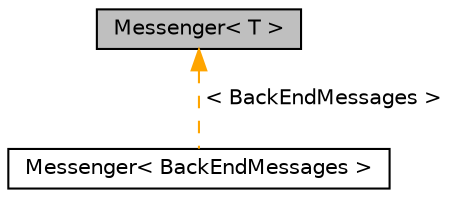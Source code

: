digraph "Messenger&lt; T &gt;"
{
 // INTERACTIVE_SVG=YES
 // LATEX_PDF_SIZE
  edge [fontname="Helvetica",fontsize="10",labelfontname="Helvetica",labelfontsize="10"];
  node [fontname="Helvetica",fontsize="10",shape=record];
  Node1 [label="Messenger\< T \>",height=0.2,width=0.4,color="black", fillcolor="grey75", style="filled", fontcolor="black",tooltip=" "];
  Node1 -> Node2 [dir="back",color="orange",fontsize="10",style="dashed",label=" \< BackEndMessages \>" ,fontname="Helvetica"];
  Node2 [label="Messenger\< BackEndMessages \>",height=0.2,width=0.4,color="black", fillcolor="white", style="filled",URL="$d6/dc9/class_messenger.html",tooltip=" "];
}
